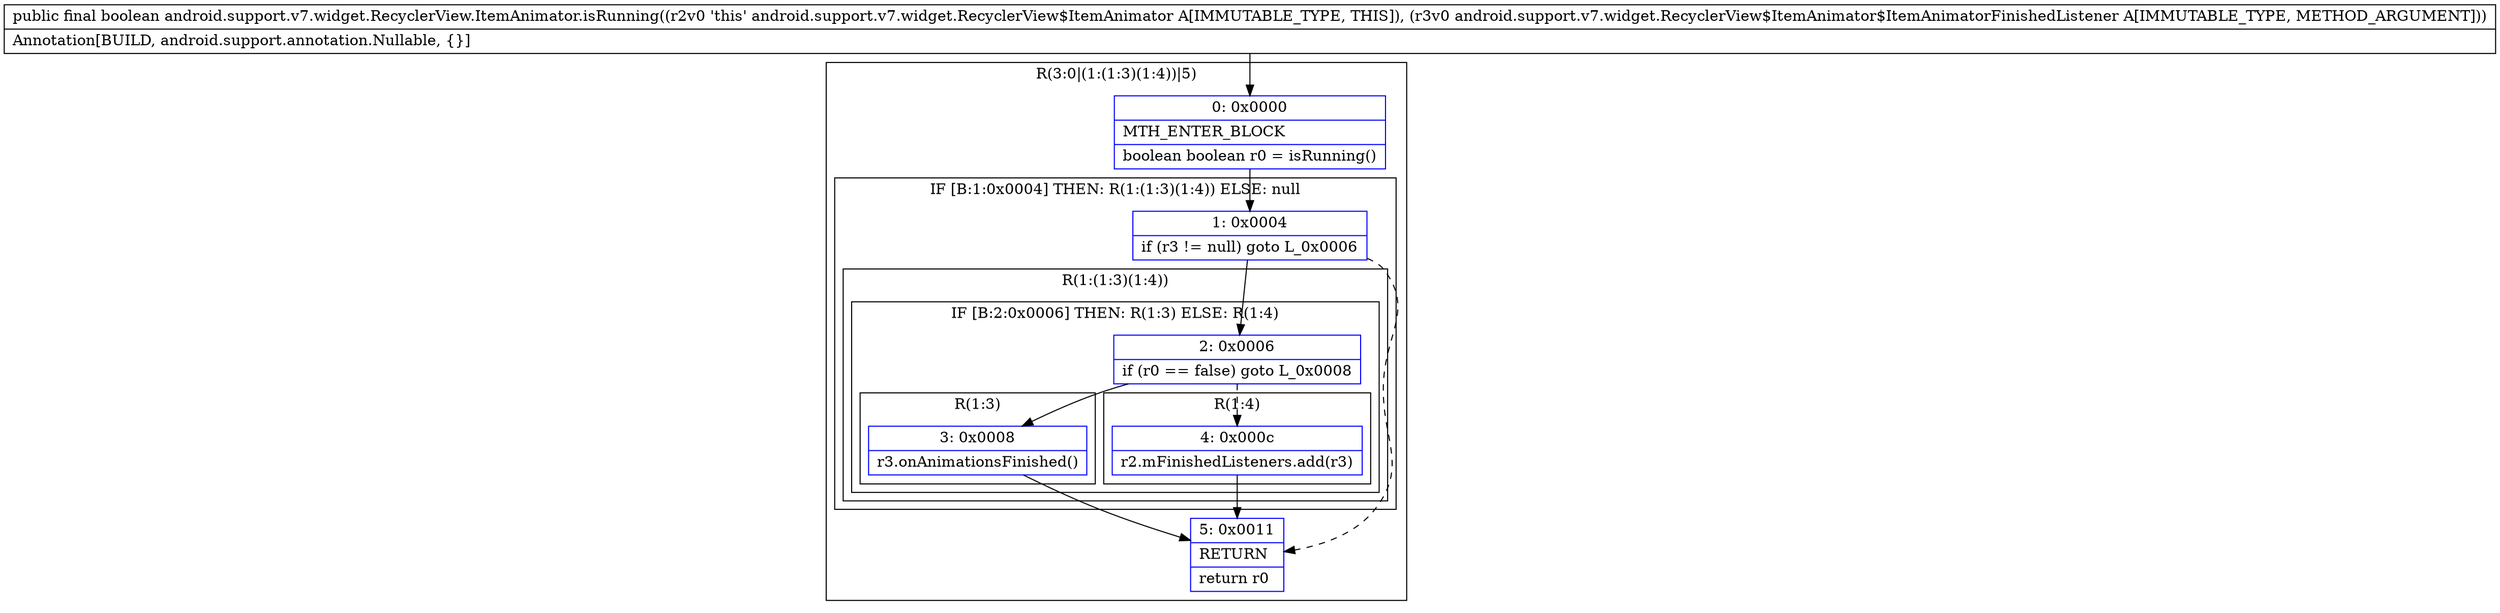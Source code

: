 digraph "CFG forandroid.support.v7.widget.RecyclerView.ItemAnimator.isRunning(Landroid\/support\/v7\/widget\/RecyclerView$ItemAnimator$ItemAnimatorFinishedListener;)Z" {
subgraph cluster_Region_1914070691 {
label = "R(3:0|(1:(1:3)(1:4))|5)";
node [shape=record,color=blue];
Node_0 [shape=record,label="{0\:\ 0x0000|MTH_ENTER_BLOCK\l|boolean boolean r0 = isRunning()\l}"];
subgraph cluster_IfRegion_1754748508 {
label = "IF [B:1:0x0004] THEN: R(1:(1:3)(1:4)) ELSE: null";
node [shape=record,color=blue];
Node_1 [shape=record,label="{1\:\ 0x0004|if (r3 != null) goto L_0x0006\l}"];
subgraph cluster_Region_1457595329 {
label = "R(1:(1:3)(1:4))";
node [shape=record,color=blue];
subgraph cluster_IfRegion_781894813 {
label = "IF [B:2:0x0006] THEN: R(1:3) ELSE: R(1:4)";
node [shape=record,color=blue];
Node_2 [shape=record,label="{2\:\ 0x0006|if (r0 == false) goto L_0x0008\l}"];
subgraph cluster_Region_429624419 {
label = "R(1:3)";
node [shape=record,color=blue];
Node_3 [shape=record,label="{3\:\ 0x0008|r3.onAnimationsFinished()\l}"];
}
subgraph cluster_Region_1559435020 {
label = "R(1:4)";
node [shape=record,color=blue];
Node_4 [shape=record,label="{4\:\ 0x000c|r2.mFinishedListeners.add(r3)\l}"];
}
}
}
}
Node_5 [shape=record,label="{5\:\ 0x0011|RETURN\l|return r0\l}"];
}
MethodNode[shape=record,label="{public final boolean android.support.v7.widget.RecyclerView.ItemAnimator.isRunning((r2v0 'this' android.support.v7.widget.RecyclerView$ItemAnimator A[IMMUTABLE_TYPE, THIS]), (r3v0 android.support.v7.widget.RecyclerView$ItemAnimator$ItemAnimatorFinishedListener A[IMMUTABLE_TYPE, METHOD_ARGUMENT]))  | Annotation[BUILD, android.support.annotation.Nullable, \{\}]\l}"];
MethodNode -> Node_0;
Node_0 -> Node_1;
Node_1 -> Node_2;
Node_1 -> Node_5[style=dashed];
Node_2 -> Node_3;
Node_2 -> Node_4[style=dashed];
Node_3 -> Node_5;
Node_4 -> Node_5;
}

